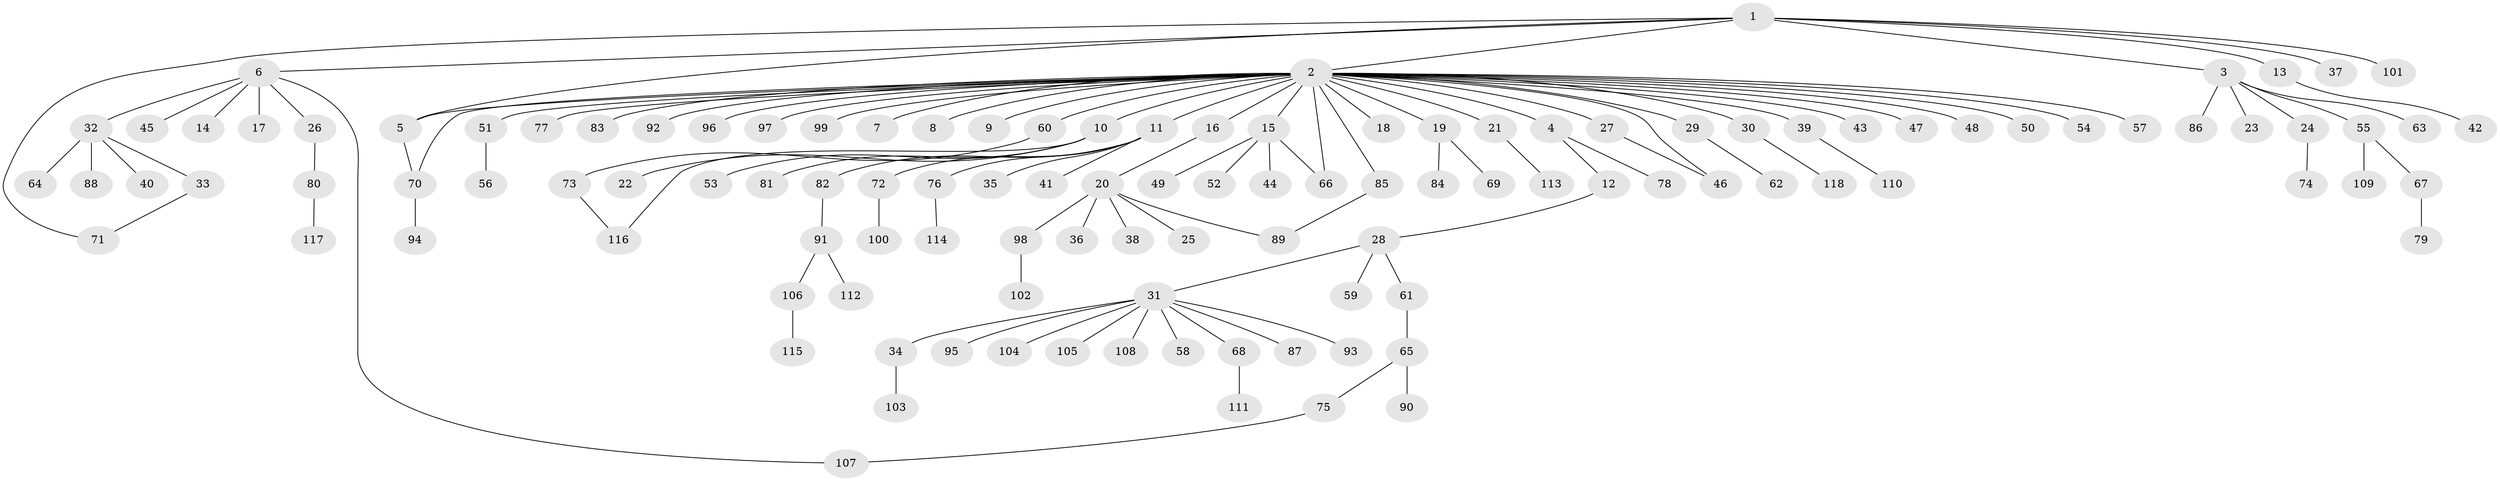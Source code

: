 // coarse degree distribution, {35: 0.014285714285714285, 1: 0.7285714285714285, 2: 0.17142857142857143, 4: 0.05714285714285714, 5: 0.014285714285714285, 11: 0.014285714285714285}
// Generated by graph-tools (version 1.1) at 2025/50/03/04/25 21:50:15]
// undirected, 118 vertices, 125 edges
graph export_dot {
graph [start="1"]
  node [color=gray90,style=filled];
  1;
  2;
  3;
  4;
  5;
  6;
  7;
  8;
  9;
  10;
  11;
  12;
  13;
  14;
  15;
  16;
  17;
  18;
  19;
  20;
  21;
  22;
  23;
  24;
  25;
  26;
  27;
  28;
  29;
  30;
  31;
  32;
  33;
  34;
  35;
  36;
  37;
  38;
  39;
  40;
  41;
  42;
  43;
  44;
  45;
  46;
  47;
  48;
  49;
  50;
  51;
  52;
  53;
  54;
  55;
  56;
  57;
  58;
  59;
  60;
  61;
  62;
  63;
  64;
  65;
  66;
  67;
  68;
  69;
  70;
  71;
  72;
  73;
  74;
  75;
  76;
  77;
  78;
  79;
  80;
  81;
  82;
  83;
  84;
  85;
  86;
  87;
  88;
  89;
  90;
  91;
  92;
  93;
  94;
  95;
  96;
  97;
  98;
  99;
  100;
  101;
  102;
  103;
  104;
  105;
  106;
  107;
  108;
  109;
  110;
  111;
  112;
  113;
  114;
  115;
  116;
  117;
  118;
  1 -- 2;
  1 -- 3;
  1 -- 5;
  1 -- 6;
  1 -- 13;
  1 -- 37;
  1 -- 71;
  1 -- 101;
  2 -- 4;
  2 -- 5;
  2 -- 7;
  2 -- 8;
  2 -- 9;
  2 -- 10;
  2 -- 11;
  2 -- 15;
  2 -- 16;
  2 -- 18;
  2 -- 19;
  2 -- 21;
  2 -- 27;
  2 -- 29;
  2 -- 30;
  2 -- 39;
  2 -- 43;
  2 -- 46;
  2 -- 47;
  2 -- 48;
  2 -- 50;
  2 -- 51;
  2 -- 54;
  2 -- 57;
  2 -- 60;
  2 -- 66;
  2 -- 70;
  2 -- 77;
  2 -- 83;
  2 -- 85;
  2 -- 92;
  2 -- 96;
  2 -- 97;
  2 -- 99;
  3 -- 23;
  3 -- 24;
  3 -- 55;
  3 -- 63;
  3 -- 86;
  4 -- 12;
  4 -- 78;
  5 -- 70;
  6 -- 14;
  6 -- 17;
  6 -- 26;
  6 -- 32;
  6 -- 45;
  6 -- 107;
  10 -- 22;
  10 -- 53;
  10 -- 81;
  10 -- 116;
  11 -- 35;
  11 -- 41;
  11 -- 72;
  11 -- 76;
  11 -- 82;
  12 -- 28;
  13 -- 42;
  15 -- 44;
  15 -- 49;
  15 -- 52;
  15 -- 66;
  16 -- 20;
  19 -- 69;
  19 -- 84;
  20 -- 25;
  20 -- 36;
  20 -- 38;
  20 -- 89;
  20 -- 98;
  21 -- 113;
  24 -- 74;
  26 -- 80;
  27 -- 46;
  28 -- 31;
  28 -- 59;
  28 -- 61;
  29 -- 62;
  30 -- 118;
  31 -- 34;
  31 -- 58;
  31 -- 68;
  31 -- 87;
  31 -- 93;
  31 -- 95;
  31 -- 104;
  31 -- 105;
  31 -- 108;
  32 -- 33;
  32 -- 40;
  32 -- 64;
  32 -- 88;
  33 -- 71;
  34 -- 103;
  39 -- 110;
  51 -- 56;
  55 -- 67;
  55 -- 109;
  60 -- 73;
  61 -- 65;
  65 -- 75;
  65 -- 90;
  67 -- 79;
  68 -- 111;
  70 -- 94;
  72 -- 100;
  73 -- 116;
  75 -- 107;
  76 -- 114;
  80 -- 117;
  82 -- 91;
  85 -- 89;
  91 -- 106;
  91 -- 112;
  98 -- 102;
  106 -- 115;
}
